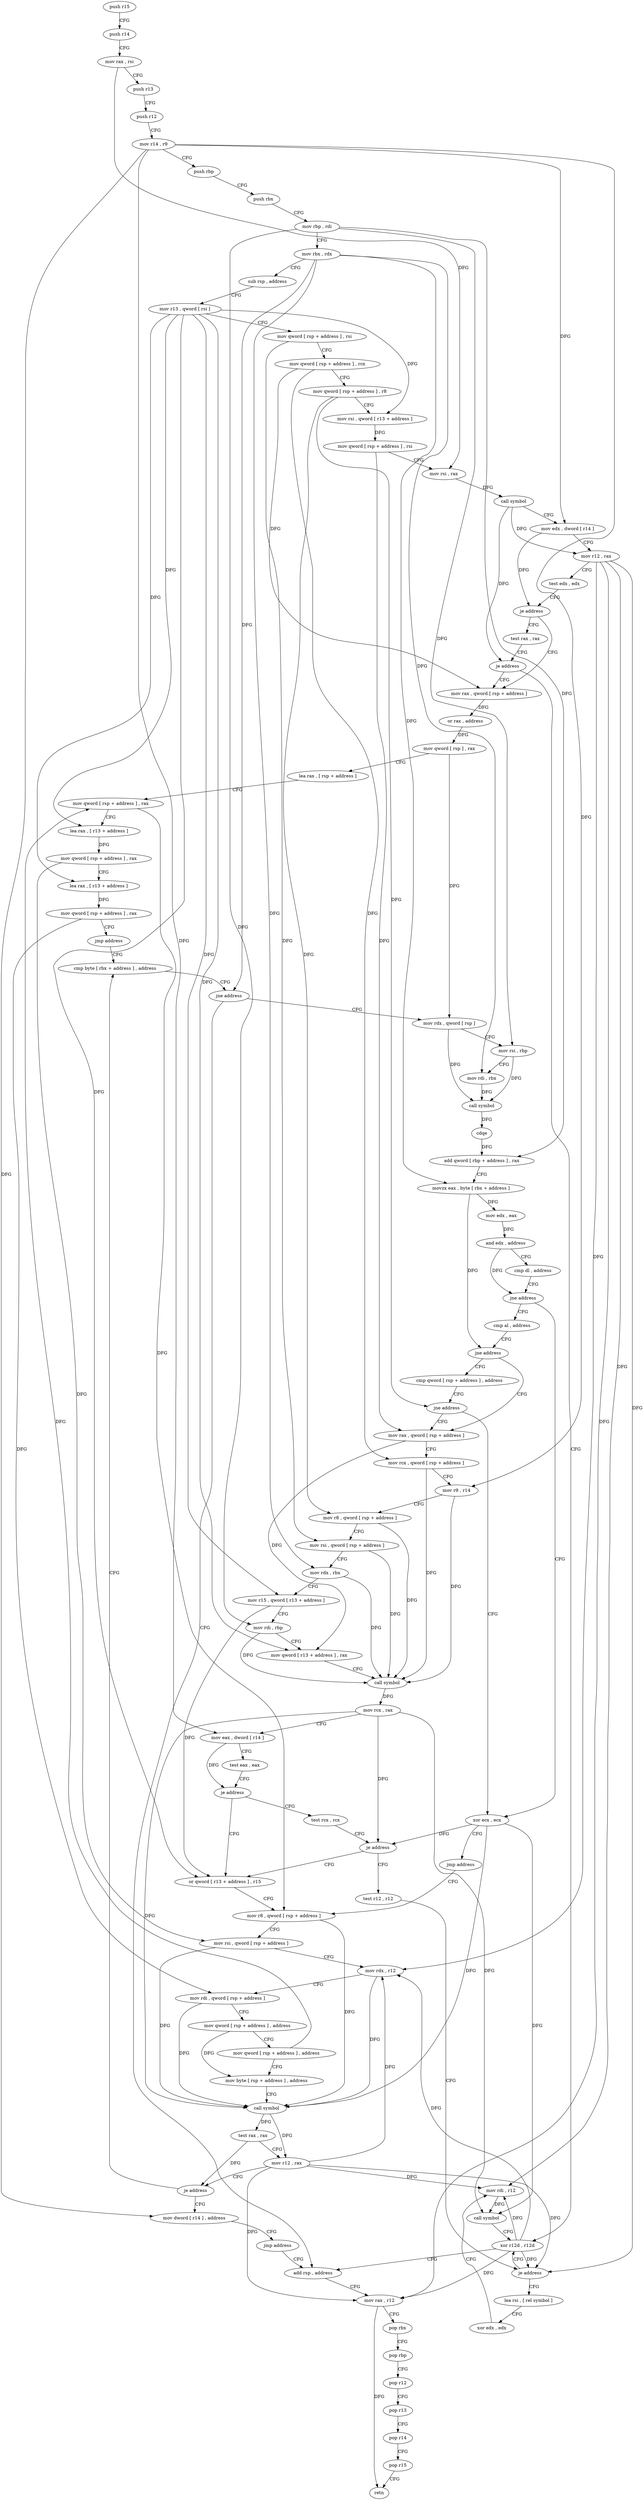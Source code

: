 digraph "func" {
"4282160" [label = "push r15" ]
"4282162" [label = "push r14" ]
"4282164" [label = "mov rax , rsi" ]
"4282167" [label = "push r13" ]
"4282169" [label = "push r12" ]
"4282171" [label = "mov r14 , r9" ]
"4282174" [label = "push rbp" ]
"4282175" [label = "push rbx" ]
"4282176" [label = "mov rbp , rdi" ]
"4282179" [label = "mov rbx , rdx" ]
"4282182" [label = "sub rsp , address" ]
"4282186" [label = "mov r13 , qword [ rsi ]" ]
"4282189" [label = "mov qword [ rsp + address ] , rsi" ]
"4282194" [label = "mov qword [ rsp + address ] , rcx" ]
"4282199" [label = "mov qword [ rsp + address ] , r8" ]
"4282204" [label = "mov rsi , qword [ r13 + address ]" ]
"4282211" [label = "mov qword [ rsp + address ] , rsi" ]
"4282216" [label = "mov rsi , rax" ]
"4282219" [label = "call symbol" ]
"4282224" [label = "mov edx , dword [ r14 ]" ]
"4282227" [label = "mov r12 , rax" ]
"4282230" [label = "test edx , edx" ]
"4282232" [label = "je address" ]
"4282243" [label = "mov rax , qword [ rsp + address ]" ]
"4282234" [label = "test rax , rax" ]
"4282248" [label = "or rax , address" ]
"4282254" [label = "mov qword [ rsp ] , rax" ]
"4282258" [label = "lea rax , [ rsp + address ]" ]
"4282263" [label = "mov qword [ rsp + address ] , rax" ]
"4282268" [label = "lea rax , [ r13 + address ]" ]
"4282275" [label = "mov qword [ rsp + address ] , rax" ]
"4282280" [label = "lea rax , [ r13 + address ]" ]
"4282284" [label = "mov qword [ rsp + address ] , rax" ]
"4282289" [label = "jmp address" ]
"4282444" [label = "cmp byte [ rbx + address ] , address" ]
"4282237" [label = "je address" ]
"4282518" [label = "xor r12d , r12d" ]
"4282448" [label = "jne address" ]
"4282521" [label = "add rsp , address" ]
"4282450" [label = "mov rdx , qword [ rsp ]" ]
"4282525" [label = "mov rax , r12" ]
"4282528" [label = "pop rbx" ]
"4282529" [label = "pop rbp" ]
"4282530" [label = "pop r12" ]
"4282532" [label = "pop r13" ]
"4282534" [label = "pop r14" ]
"4282536" [label = "pop r15" ]
"4282538" [label = "retn" ]
"4282454" [label = "mov rsi , rbp" ]
"4282457" [label = "mov rdi , rbx" ]
"4282460" [label = "call symbol" ]
"4282465" [label = "cdqe" ]
"4282467" [label = "add qword [ rbp + address ] , rax" ]
"4282471" [label = "movzx eax , byte [ rbx + address ]" ]
"4282475" [label = "mov edx , eax" ]
"4282477" [label = "and edx , address" ]
"4282480" [label = "cmp dl , address" ]
"4282483" [label = "jne address" ]
"4282304" [label = "cmp al , address" ]
"4282489" [label = "xor ecx , ecx" ]
"4282306" [label = "jne address" ]
"4282320" [label = "mov rax , qword [ rsp + address ]" ]
"4282308" [label = "cmp qword [ rsp + address ] , address" ]
"4282491" [label = "jmp address" ]
"4282390" [label = "mov r8 , qword [ rsp + address ]" ]
"4282325" [label = "mov rcx , qword [ rsp + address ]" ]
"4282330" [label = "mov r9 , r14" ]
"4282333" [label = "mov r8 , qword [ rsp + address ]" ]
"4282338" [label = "mov rsi , qword [ rsp + address ]" ]
"4282343" [label = "mov rdx , rbx" ]
"4282346" [label = "mov r15 , qword [ r13 + address ]" ]
"4282353" [label = "mov rdi , rbp" ]
"4282356" [label = "mov qword [ r13 + address ] , rax" ]
"4282363" [label = "call symbol" ]
"4282368" [label = "mov rcx , rax" ]
"4282371" [label = "mov eax , dword [ r14 ]" ]
"4282374" [label = "test eax , eax" ]
"4282376" [label = "je address" ]
"4282383" [label = "or qword [ r13 + address ] , r15" ]
"4282378" [label = "test rcx , rcx" ]
"4282314" [label = "jne address" ]
"4282395" [label = "mov rsi , qword [ rsp + address ]" ]
"4282400" [label = "mov rdx , r12" ]
"4282403" [label = "mov rdi , qword [ rsp + address ]" ]
"4282408" [label = "mov qword [ rsp + address ] , address" ]
"4282417" [label = "mov qword [ rsp + address ] , address" ]
"4282426" [label = "mov byte [ rsp + address ] , address" ]
"4282431" [label = "call symbol" ]
"4282436" [label = "test rax , rax" ]
"4282439" [label = "mov r12 , rax" ]
"4282442" [label = "je address" ]
"4282544" [label = "mov dword [ r14 ] , address" ]
"4282381" [label = "je address" ]
"4282496" [label = "test r12 , r12" ]
"4282551" [label = "jmp address" ]
"4282499" [label = "je address" ]
"4282501" [label = "lea rsi , [ rel symbol ]" ]
"4282508" [label = "xor edx , edx" ]
"4282510" [label = "mov rdi , r12" ]
"4282513" [label = "call symbol" ]
"4282160" -> "4282162" [ label = "CFG" ]
"4282162" -> "4282164" [ label = "CFG" ]
"4282164" -> "4282167" [ label = "CFG" ]
"4282164" -> "4282216" [ label = "DFG" ]
"4282167" -> "4282169" [ label = "CFG" ]
"4282169" -> "4282171" [ label = "CFG" ]
"4282171" -> "4282174" [ label = "CFG" ]
"4282171" -> "4282224" [ label = "DFG" ]
"4282171" -> "4282330" [ label = "DFG" ]
"4282171" -> "4282371" [ label = "DFG" ]
"4282171" -> "4282544" [ label = "DFG" ]
"4282174" -> "4282175" [ label = "CFG" ]
"4282175" -> "4282176" [ label = "CFG" ]
"4282176" -> "4282179" [ label = "CFG" ]
"4282176" -> "4282454" [ label = "DFG" ]
"4282176" -> "4282467" [ label = "DFG" ]
"4282176" -> "4282353" [ label = "DFG" ]
"4282179" -> "4282182" [ label = "CFG" ]
"4282179" -> "4282448" [ label = "DFG" ]
"4282179" -> "4282457" [ label = "DFG" ]
"4282179" -> "4282471" [ label = "DFG" ]
"4282179" -> "4282343" [ label = "DFG" ]
"4282182" -> "4282186" [ label = "CFG" ]
"4282186" -> "4282189" [ label = "CFG" ]
"4282186" -> "4282204" [ label = "DFG" ]
"4282186" -> "4282268" [ label = "DFG" ]
"4282186" -> "4282280" [ label = "DFG" ]
"4282186" -> "4282346" [ label = "DFG" ]
"4282186" -> "4282356" [ label = "DFG" ]
"4282186" -> "4282383" [ label = "DFG" ]
"4282189" -> "4282194" [ label = "CFG" ]
"4282189" -> "4282338" [ label = "DFG" ]
"4282194" -> "4282199" [ label = "CFG" ]
"4282194" -> "4282243" [ label = "DFG" ]
"4282194" -> "4282325" [ label = "DFG" ]
"4282199" -> "4282204" [ label = "CFG" ]
"4282199" -> "4282333" [ label = "DFG" ]
"4282199" -> "4282314" [ label = "DFG" ]
"4282204" -> "4282211" [ label = "DFG" ]
"4282211" -> "4282216" [ label = "CFG" ]
"4282211" -> "4282320" [ label = "DFG" ]
"4282216" -> "4282219" [ label = "DFG" ]
"4282219" -> "4282224" [ label = "CFG" ]
"4282219" -> "4282227" [ label = "DFG" ]
"4282219" -> "4282237" [ label = "DFG" ]
"4282224" -> "4282227" [ label = "CFG" ]
"4282224" -> "4282232" [ label = "DFG" ]
"4282227" -> "4282230" [ label = "CFG" ]
"4282227" -> "4282525" [ label = "DFG" ]
"4282227" -> "4282400" [ label = "DFG" ]
"4282227" -> "4282499" [ label = "DFG" ]
"4282227" -> "4282510" [ label = "DFG" ]
"4282230" -> "4282232" [ label = "CFG" ]
"4282232" -> "4282243" [ label = "CFG" ]
"4282232" -> "4282234" [ label = "CFG" ]
"4282243" -> "4282248" [ label = "DFG" ]
"4282234" -> "4282237" [ label = "CFG" ]
"4282248" -> "4282254" [ label = "DFG" ]
"4282254" -> "4282258" [ label = "CFG" ]
"4282254" -> "4282450" [ label = "DFG" ]
"4282258" -> "4282263" [ label = "CFG" ]
"4282263" -> "4282268" [ label = "CFG" ]
"4282263" -> "4282390" [ label = "DFG" ]
"4282268" -> "4282275" [ label = "DFG" ]
"4282275" -> "4282280" [ label = "CFG" ]
"4282275" -> "4282395" [ label = "DFG" ]
"4282280" -> "4282284" [ label = "DFG" ]
"4282284" -> "4282289" [ label = "CFG" ]
"4282284" -> "4282403" [ label = "DFG" ]
"4282289" -> "4282444" [ label = "CFG" ]
"4282444" -> "4282448" [ label = "CFG" ]
"4282237" -> "4282518" [ label = "CFG" ]
"4282237" -> "4282243" [ label = "CFG" ]
"4282518" -> "4282521" [ label = "CFG" ]
"4282518" -> "4282525" [ label = "DFG" ]
"4282518" -> "4282400" [ label = "DFG" ]
"4282518" -> "4282499" [ label = "DFG" ]
"4282518" -> "4282510" [ label = "DFG" ]
"4282448" -> "4282521" [ label = "CFG" ]
"4282448" -> "4282450" [ label = "CFG" ]
"4282521" -> "4282525" [ label = "CFG" ]
"4282450" -> "4282454" [ label = "CFG" ]
"4282450" -> "4282460" [ label = "DFG" ]
"4282525" -> "4282528" [ label = "CFG" ]
"4282525" -> "4282538" [ label = "DFG" ]
"4282528" -> "4282529" [ label = "CFG" ]
"4282529" -> "4282530" [ label = "CFG" ]
"4282530" -> "4282532" [ label = "CFG" ]
"4282532" -> "4282534" [ label = "CFG" ]
"4282534" -> "4282536" [ label = "CFG" ]
"4282536" -> "4282538" [ label = "CFG" ]
"4282454" -> "4282457" [ label = "CFG" ]
"4282454" -> "4282460" [ label = "DFG" ]
"4282457" -> "4282460" [ label = "DFG" ]
"4282460" -> "4282465" [ label = "DFG" ]
"4282465" -> "4282467" [ label = "DFG" ]
"4282467" -> "4282471" [ label = "CFG" ]
"4282471" -> "4282475" [ label = "DFG" ]
"4282471" -> "4282306" [ label = "DFG" ]
"4282475" -> "4282477" [ label = "DFG" ]
"4282477" -> "4282480" [ label = "CFG" ]
"4282477" -> "4282483" [ label = "DFG" ]
"4282480" -> "4282483" [ label = "CFG" ]
"4282483" -> "4282304" [ label = "CFG" ]
"4282483" -> "4282489" [ label = "CFG" ]
"4282304" -> "4282306" [ label = "CFG" ]
"4282489" -> "4282491" [ label = "CFG" ]
"4282489" -> "4282431" [ label = "DFG" ]
"4282489" -> "4282381" [ label = "DFG" ]
"4282489" -> "4282513" [ label = "DFG" ]
"4282306" -> "4282320" [ label = "CFG" ]
"4282306" -> "4282308" [ label = "CFG" ]
"4282320" -> "4282325" [ label = "CFG" ]
"4282320" -> "4282356" [ label = "DFG" ]
"4282308" -> "4282314" [ label = "CFG" ]
"4282491" -> "4282390" [ label = "CFG" ]
"4282390" -> "4282395" [ label = "CFG" ]
"4282390" -> "4282431" [ label = "DFG" ]
"4282325" -> "4282330" [ label = "CFG" ]
"4282325" -> "4282363" [ label = "DFG" ]
"4282330" -> "4282333" [ label = "CFG" ]
"4282330" -> "4282363" [ label = "DFG" ]
"4282333" -> "4282338" [ label = "CFG" ]
"4282333" -> "4282363" [ label = "DFG" ]
"4282338" -> "4282343" [ label = "CFG" ]
"4282338" -> "4282363" [ label = "DFG" ]
"4282343" -> "4282346" [ label = "CFG" ]
"4282343" -> "4282363" [ label = "DFG" ]
"4282346" -> "4282353" [ label = "CFG" ]
"4282346" -> "4282383" [ label = "DFG" ]
"4282353" -> "4282356" [ label = "CFG" ]
"4282353" -> "4282363" [ label = "DFG" ]
"4282356" -> "4282363" [ label = "CFG" ]
"4282363" -> "4282368" [ label = "DFG" ]
"4282368" -> "4282371" [ label = "CFG" ]
"4282368" -> "4282431" [ label = "DFG" ]
"4282368" -> "4282381" [ label = "DFG" ]
"4282368" -> "4282513" [ label = "DFG" ]
"4282371" -> "4282374" [ label = "CFG" ]
"4282371" -> "4282376" [ label = "DFG" ]
"4282374" -> "4282376" [ label = "CFG" ]
"4282376" -> "4282383" [ label = "CFG" ]
"4282376" -> "4282378" [ label = "CFG" ]
"4282383" -> "4282390" [ label = "CFG" ]
"4282378" -> "4282381" [ label = "CFG" ]
"4282314" -> "4282489" [ label = "CFG" ]
"4282314" -> "4282320" [ label = "CFG" ]
"4282395" -> "4282400" [ label = "CFG" ]
"4282395" -> "4282431" [ label = "DFG" ]
"4282400" -> "4282403" [ label = "CFG" ]
"4282400" -> "4282431" [ label = "DFG" ]
"4282403" -> "4282408" [ label = "CFG" ]
"4282403" -> "4282431" [ label = "DFG" ]
"4282408" -> "4282417" [ label = "CFG" ]
"4282408" -> "4282426" [ label = "DFG" ]
"4282417" -> "4282426" [ label = "CFG" ]
"4282417" -> "4282263" [ label = "DFG" ]
"4282426" -> "4282431" [ label = "CFG" ]
"4282431" -> "4282436" [ label = "DFG" ]
"4282431" -> "4282439" [ label = "DFG" ]
"4282436" -> "4282439" [ label = "CFG" ]
"4282436" -> "4282442" [ label = "DFG" ]
"4282439" -> "4282442" [ label = "CFG" ]
"4282439" -> "4282525" [ label = "DFG" ]
"4282439" -> "4282400" [ label = "DFG" ]
"4282439" -> "4282499" [ label = "DFG" ]
"4282439" -> "4282510" [ label = "DFG" ]
"4282442" -> "4282544" [ label = "CFG" ]
"4282442" -> "4282444" [ label = "CFG" ]
"4282544" -> "4282551" [ label = "CFG" ]
"4282381" -> "4282496" [ label = "CFG" ]
"4282381" -> "4282383" [ label = "CFG" ]
"4282496" -> "4282499" [ label = "CFG" ]
"4282551" -> "4282521" [ label = "CFG" ]
"4282499" -> "4282518" [ label = "CFG" ]
"4282499" -> "4282501" [ label = "CFG" ]
"4282501" -> "4282508" [ label = "CFG" ]
"4282508" -> "4282510" [ label = "CFG" ]
"4282510" -> "4282513" [ label = "DFG" ]
"4282513" -> "4282518" [ label = "CFG" ]
}
